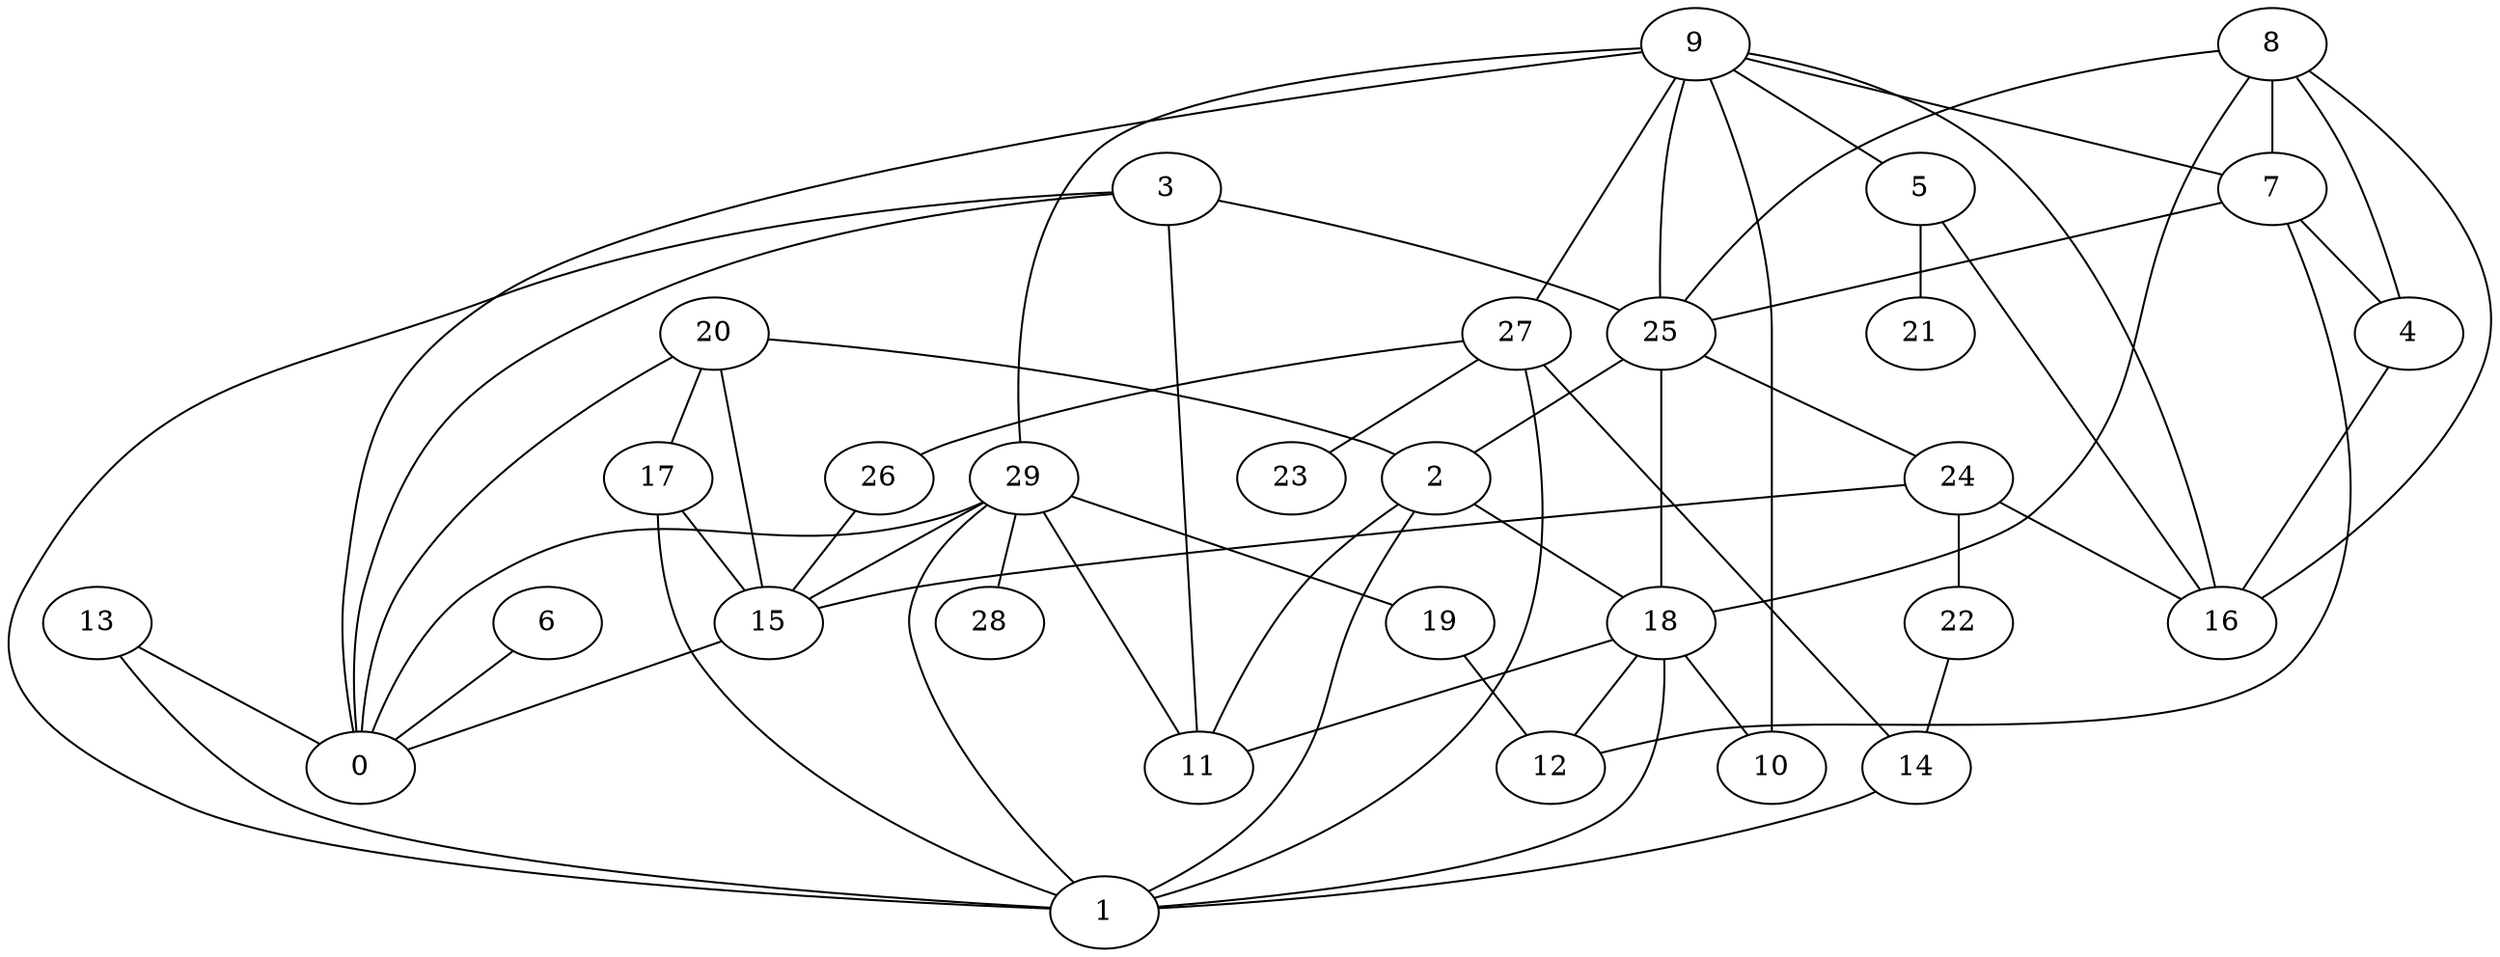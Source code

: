 digraph GG_graph {

subgraph G_graph {
edge [color = black]
"26" -> "15" [dir = none]
"24" -> "22" [dir = none]
"24" -> "16" [dir = none]
"20" -> "17" [dir = none]
"4" -> "16" [dir = none]
"29" -> "28" [dir = none]
"29" -> "1" [dir = none]
"29" -> "0" [dir = none]
"13" -> "0" [dir = none]
"9" -> "7" [dir = none]
"9" -> "0" [dir = none]
"9" -> "10" [dir = none]
"9" -> "27" [dir = none]
"9" -> "5" [dir = none]
"27" -> "23" [dir = none]
"27" -> "26" [dir = none]
"27" -> "14" [dir = none]
"5" -> "21" [dir = none]
"5" -> "16" [dir = none]
"18" -> "11" [dir = none]
"18" -> "12" [dir = none]
"18" -> "10" [dir = none]
"17" -> "15" [dir = none]
"8" -> "16" [dir = none]
"19" -> "12" [dir = none]
"3" -> "25" [dir = none]
"6" -> "0" [dir = none]
"25" -> "18" [dir = none]
"2" -> "1" [dir = none]
"29" -> "19" [dir = none]
"8" -> "25" [dir = none]
"14" -> "1" [dir = none]
"8" -> "4" [dir = none]
"9" -> "29" [dir = none]
"20" -> "15" [dir = none]
"22" -> "14" [dir = none]
"15" -> "0" [dir = none]
"13" -> "1" [dir = none]
"7" -> "12" [dir = none]
"20" -> "0" [dir = none]
"9" -> "25" [dir = none]
"20" -> "2" [dir = none]
"7" -> "4" [dir = none]
"7" -> "25" [dir = none]
"8" -> "18" [dir = none]
"18" -> "1" [dir = none]
"17" -> "1" [dir = none]
"9" -> "16" [dir = none]
"29" -> "11" [dir = none]
"2" -> "11" [dir = none]
"3" -> "11" [dir = none]
"25" -> "2" [dir = none]
"3" -> "1" [dir = none]
"3" -> "0" [dir = none]
"8" -> "7" [dir = none]
"29" -> "15" [dir = none]
"27" -> "1" [dir = none]
"25" -> "24" [dir = none]
"24" -> "15" [dir = none]
"2" -> "18" [dir = none]
}

}
